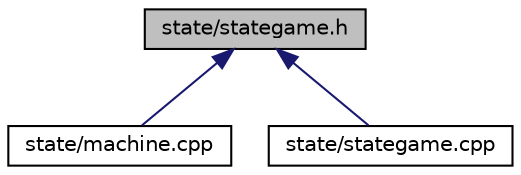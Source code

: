 digraph "state/stategame.h"
{
  edge [fontname="Helvetica",fontsize="10",labelfontname="Helvetica",labelfontsize="10"];
  node [fontname="Helvetica",fontsize="10",shape=record];
  Node1 [label="state/stategame.h",height=0.2,width=0.4,color="black", fillcolor="grey75", style="filled", fontcolor="black"];
  Node1 -> Node2 [dir="back",color="midnightblue",fontsize="10",style="solid",fontname="Helvetica"];
  Node2 [label="state/machine.cpp",height=0.2,width=0.4,color="black", fillcolor="white", style="filled",URL="$machine_8cpp.html"];
  Node1 -> Node3 [dir="back",color="midnightblue",fontsize="10",style="solid",fontname="Helvetica"];
  Node3 [label="state/stategame.cpp",height=0.2,width=0.4,color="black", fillcolor="white", style="filled",URL="$stategame_8cpp.html"];
}
